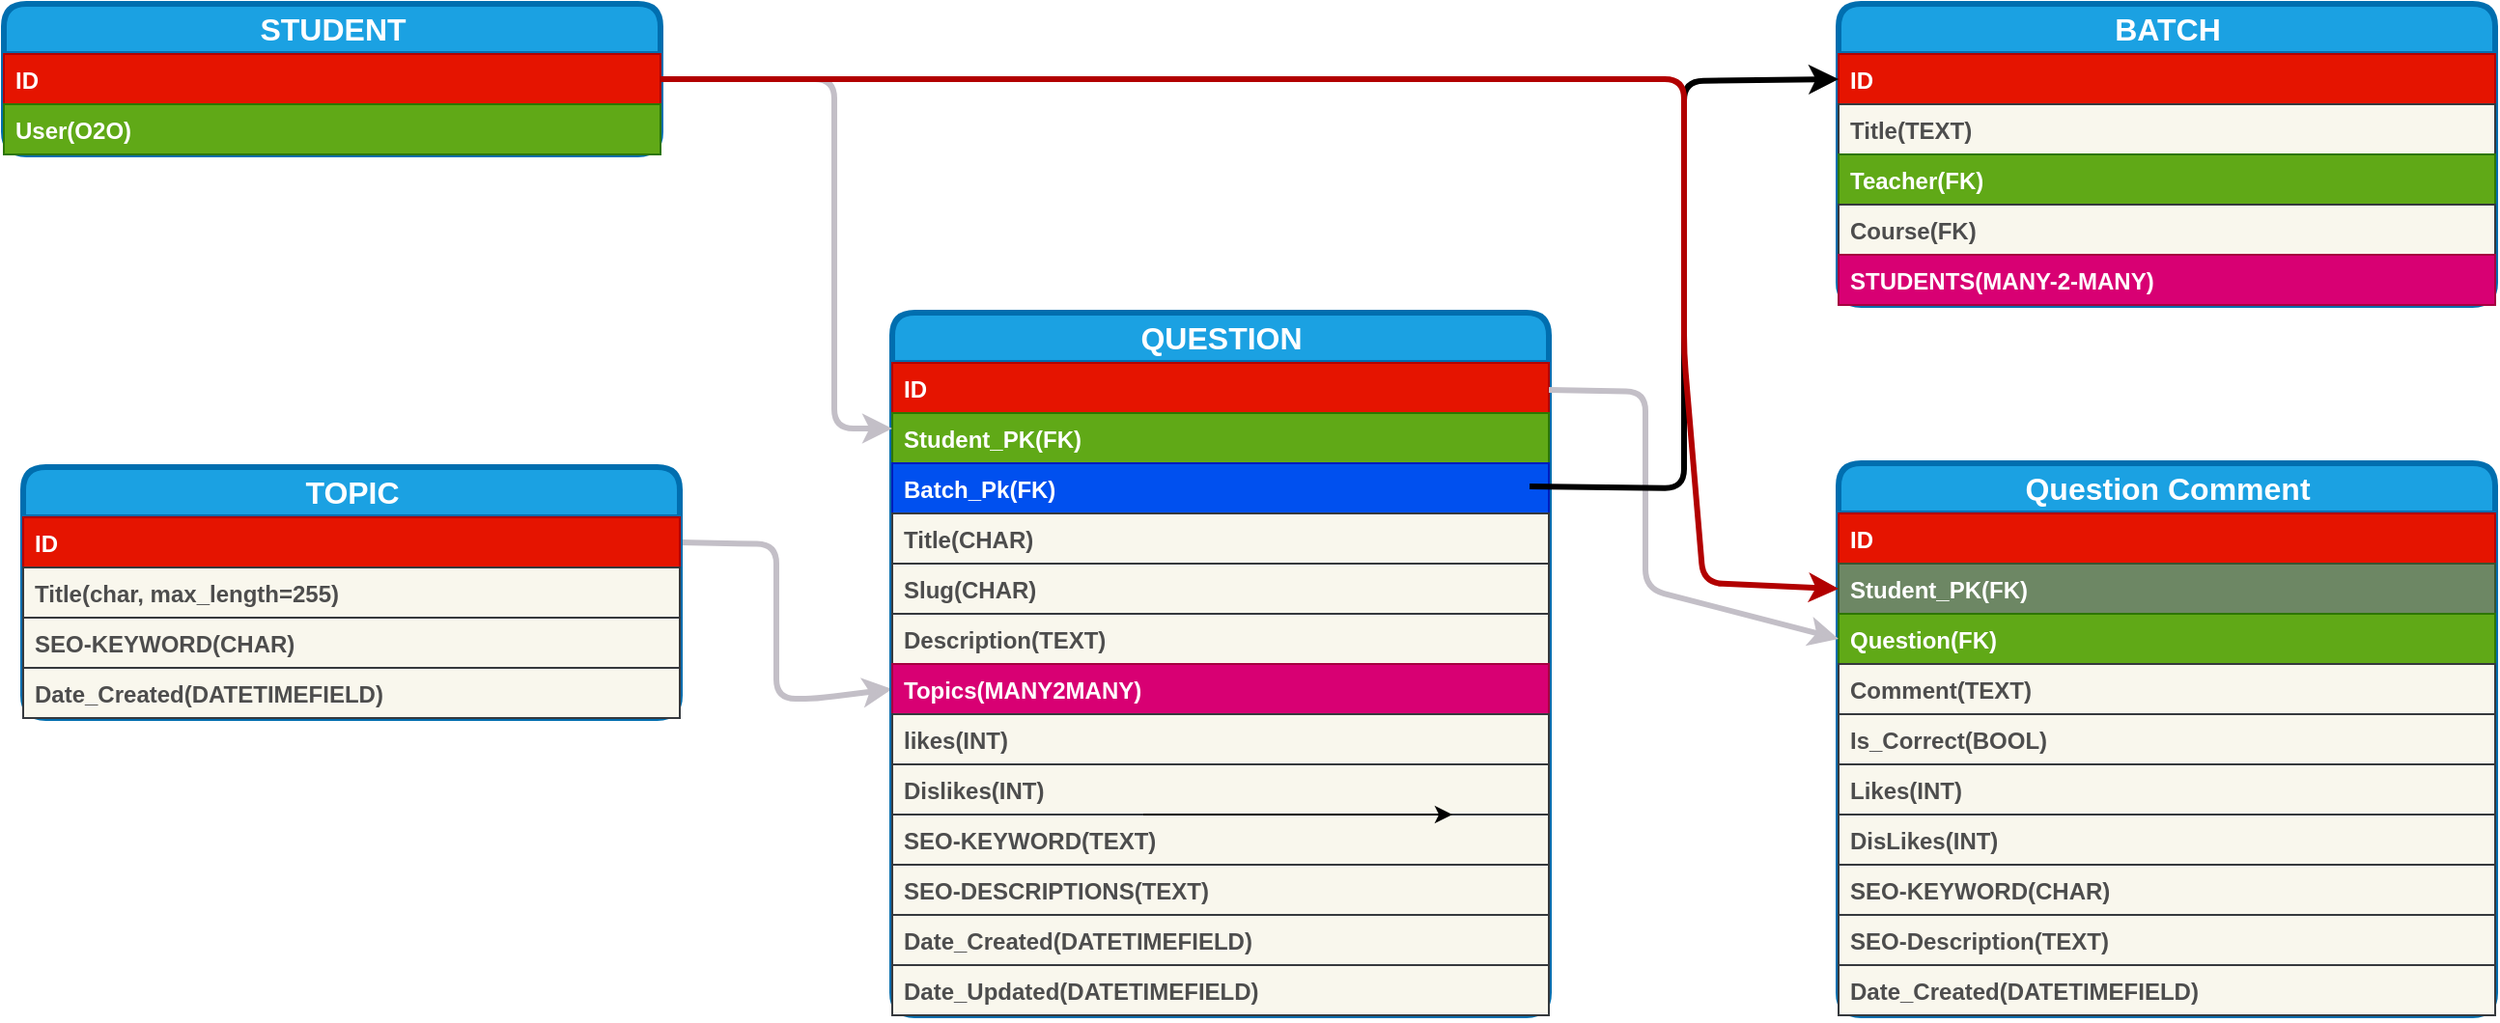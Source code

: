 <mxfile>
    <diagram id="Zeg8N5QUjh5LT1iqlzin" name="Page-1">
        <mxGraphModel dx="1066" dy="1468" grid="1" gridSize="10" guides="1" tooltips="1" connect="1" arrows="1" fold="1" page="1" pageScale="1" pageWidth="1169" pageHeight="827" math="0" shadow="0">
            <root>
                <mxCell id="0"/>
                <mxCell id="1" parent="0"/>
                <mxCell id="37" style="edgeStyle=none;html=1;entryX=0;entryY=0.5;entryDx=0;entryDy=0;exitX=1;exitY=0.5;exitDx=0;exitDy=0;strokeWidth=3;fillColor=#fa6800;strokeColor=#C3BFC7;" parent="1" source="4" target="19" edge="1">
                    <mxGeometry relative="1" as="geometry">
                        <mxPoint x="390" y="290" as="sourcePoint"/>
                        <Array as="points">
                            <mxPoint x="440" y="280"/>
                            <mxPoint x="440" y="360"/>
                            <mxPoint x="460" y="360"/>
                        </Array>
                    </mxGeometry>
                </mxCell>
                <mxCell id="3" value="TOPIC" style="swimlane;fontStyle=1;childLayout=stackLayout;horizontal=1;startSize=26;fillColor=#1ba1e2;horizontalStack=0;resizeParent=1;resizeParentMax=0;resizeLast=0;collapsible=1;marginBottom=0;html=1;fontColor=#ffffff;strokeColor=#006EAF;rounded=1;strokeWidth=3;fillStyle=solid;fontSize=16;labelBorderColor=none;" parent="1" vertex="1">
                    <mxGeometry x="50" y="240" width="340" height="130" as="geometry"/>
                </mxCell>
                <mxCell id="4" value="ID" style="text;strokeColor=#B20000;fillColor=#e51400;align=left;verticalAlign=top;spacingLeft=4;spacingRight=4;overflow=hidden;rotatable=0;points=[[0,0.5],[1,0.5]];portConstraint=eastwest;whiteSpace=wrap;html=1;fontStyle=1;fontColor=#ffffff;" parent="3" vertex="1">
                    <mxGeometry y="26" width="340" height="26" as="geometry"/>
                </mxCell>
                <mxCell id="5" value="Title(char, max_length=255)" style="text;strokeColor=#36393d;fillColor=#f9f7ed;align=left;verticalAlign=top;spacingLeft=4;spacingRight=4;overflow=hidden;rotatable=0;points=[[0,0.5],[1,0.5]];portConstraint=eastwest;whiteSpace=wrap;html=1;fontStyle=1;fontColor=#4D4D4D;" parent="3" vertex="1">
                    <mxGeometry y="52" width="340" height="26" as="geometry"/>
                </mxCell>
                <mxCell id="8" value="SEO-KEYWORD(CHAR)" style="text;strokeColor=#36393d;fillColor=#f9f7ed;align=left;verticalAlign=top;spacingLeft=4;spacingRight=4;overflow=hidden;rotatable=0;points=[[0,0.5],[1,0.5]];portConstraint=eastwest;whiteSpace=wrap;html=1;fontStyle=1;fontColor=#4D4D4D;" parent="3" vertex="1">
                    <mxGeometry y="78" width="340" height="26" as="geometry"/>
                </mxCell>
                <mxCell id="9" value="Date_Created(DATETIMEFIELD)&lt;span style=&quot;font-family: monospace; font-size: 0px;&quot;&gt;%3CmxGraphModel%3E%3Croot%3E%3CmxCell%20id%3D%220%22%2F%3E%3CmxCell%20id%3D%221%22%20parent%3D%220%22%2F%3E%3CmxCell%20id%3D%222%22%20value%3D%22Name(CHAR)%22%20style%3D%22text%3BstrokeColor%3Dnone%3BfillColor%3Dnone%3Balign%3Dleft%3BverticalAlign%3Dtop%3BspacingLeft%3D4%3BspacingRight%3D4%3Boverflow%3Dhidden%3Brotatable%3D0%3Bpoints%3D%5B%5B0%2C0.5%5D%2C%5B1%2C0.5%5D%5D%3BportConstraint%3Deastwest%3BwhiteSpace%3Dwrap%3Bhtml%3D1%3B%22%20vertex%3D%221%22%20parent%3D%221%22%3E%3CmxGeometry%20x%3D%22210%22%20y%3D%22136%22%20width%3D%22340%22%20height%3D%2226%22%20as%3D%22geometry%22%2F%3E%3C%2FmxCell%3E%3C%2Froot%3E%3C%2FmxGraphModel%3E&lt;/span&gt;" style="text;strokeColor=#36393d;fillColor=#f9f7ed;align=left;verticalAlign=top;spacingLeft=4;spacingRight=4;overflow=hidden;rotatable=0;points=[[0,0.5],[1,0.5]];portConstraint=eastwest;whiteSpace=wrap;html=1;fontStyle=1;fontColor=#4D4D4D;" parent="3" vertex="1">
                    <mxGeometry y="104" width="340" height="26" as="geometry"/>
                </mxCell>
                <mxCell id="11" value="QUESTION" style="swimlane;fontStyle=1;childLayout=stackLayout;horizontal=1;startSize=26;fillColor=#1ba1e2;horizontalStack=0;resizeParent=1;resizeParentMax=0;resizeLast=0;collapsible=1;marginBottom=0;html=1;fontColor=#ffffff;strokeColor=#006EAF;rounded=1;strokeWidth=3;fillStyle=solid;fontSize=16;labelBorderColor=none;" parent="1" vertex="1">
                    <mxGeometry x="500" y="160" width="340" height="364" as="geometry"/>
                </mxCell>
                <mxCell id="12" value="ID" style="text;strokeColor=#B20000;fillColor=#e51400;align=left;verticalAlign=top;spacingLeft=4;spacingRight=4;overflow=hidden;rotatable=0;points=[[0,0.5],[1,0.5]];portConstraint=eastwest;whiteSpace=wrap;html=1;fontStyle=1;fontColor=#ffffff;" parent="11" vertex="1">
                    <mxGeometry y="26" width="340" height="26" as="geometry"/>
                </mxCell>
                <mxCell id="13" value="Student_PK(FK)" style="text;strokeColor=#2D7600;fillColor=#60a917;align=left;verticalAlign=top;spacingLeft=4;spacingRight=4;overflow=hidden;rotatable=0;points=[[0,0.5],[1,0.5]];portConstraint=eastwest;whiteSpace=wrap;html=1;fontStyle=1;fontColor=#ffffff;" parent="11" vertex="1">
                    <mxGeometry y="52" width="340" height="26" as="geometry"/>
                </mxCell>
                <mxCell id="73" value="Batch_Pk(FK)" style="text;strokeColor=#001DBC;fillColor=#0050ef;align=left;verticalAlign=top;spacingLeft=4;spacingRight=4;overflow=hidden;rotatable=0;points=[[0,0.5],[1,0.5]];portConstraint=eastwest;whiteSpace=wrap;html=1;fontStyle=1;fontColor=#ffffff;" vertex="1" parent="11">
                    <mxGeometry y="78" width="340" height="26" as="geometry"/>
                </mxCell>
                <mxCell id="14" value="Title(CHAR)" style="text;strokeColor=#36393d;fillColor=#f9f7ed;align=left;verticalAlign=top;spacingLeft=4;spacingRight=4;overflow=hidden;rotatable=0;points=[[0,0.5],[1,0.5]];portConstraint=eastwest;whiteSpace=wrap;html=1;fontStyle=1;fontColor=#4D4D4D;" parent="11" vertex="1">
                    <mxGeometry y="104" width="340" height="26" as="geometry"/>
                </mxCell>
                <mxCell id="15" value="Slug(CHAR)" style="text;strokeColor=#36393d;fillColor=#f9f7ed;align=left;verticalAlign=top;spacingLeft=4;spacingRight=4;overflow=hidden;rotatable=0;points=[[0,0.5],[1,0.5]];portConstraint=eastwest;whiteSpace=wrap;html=1;fontStyle=1;fontColor=#4D4D4D;" parent="11" vertex="1">
                    <mxGeometry y="130" width="340" height="26" as="geometry"/>
                </mxCell>
                <mxCell id="18" value="Description(TEXT)" style="text;strokeColor=#36393d;fillColor=#f9f7ed;align=left;verticalAlign=top;spacingLeft=4;spacingRight=4;overflow=hidden;rotatable=0;points=[[0,0.5],[1,0.5]];portConstraint=eastwest;whiteSpace=wrap;html=1;fontStyle=1;fontColor=#4D4D4D;" parent="11" vertex="1">
                    <mxGeometry y="156" width="340" height="26" as="geometry"/>
                </mxCell>
                <mxCell id="19" value="Topics(MANY2MANY)" style="text;strokeColor=#A50040;fillColor=#d80073;align=left;verticalAlign=top;spacingLeft=4;spacingRight=4;overflow=hidden;rotatable=0;points=[[0,0.5],[1,0.5]];portConstraint=eastwest;whiteSpace=wrap;html=1;fontStyle=1;fontColor=#ffffff;" parent="11" vertex="1">
                    <mxGeometry y="182" width="340" height="26" as="geometry"/>
                </mxCell>
                <mxCell id="16" value="likes(INT)" style="text;strokeColor=#36393d;fillColor=#f9f7ed;align=left;verticalAlign=top;spacingLeft=4;spacingRight=4;overflow=hidden;rotatable=0;points=[[0,0.5],[1,0.5]];portConstraint=eastwest;whiteSpace=wrap;html=1;fontStyle=1;fontColor=#4D4D4D;" parent="11" vertex="1">
                    <mxGeometry y="208" width="340" height="26" as="geometry"/>
                </mxCell>
                <mxCell id="31" value="Dislikes(INT)" style="text;strokeColor=#36393d;fillColor=#f9f7ed;align=left;verticalAlign=top;spacingLeft=4;spacingRight=4;overflow=hidden;rotatable=0;points=[[0,0.5],[1,0.5]];portConstraint=eastwest;whiteSpace=wrap;html=1;fontStyle=1;fontColor=#4D4D4D;" parent="11" vertex="1">
                    <mxGeometry y="234" width="340" height="26" as="geometry"/>
                </mxCell>
                <mxCell id="30" value="SEO-KEYWORD(TEXT)" style="text;strokeColor=#36393d;fillColor=#f9f7ed;align=left;verticalAlign=top;spacingLeft=4;spacingRight=4;overflow=hidden;rotatable=0;points=[[0,0.5],[1,0.5]];portConstraint=eastwest;whiteSpace=wrap;html=1;fontStyle=1;fontColor=#4D4D4D;" parent="11" vertex="1">
                    <mxGeometry y="260" width="340" height="26" as="geometry"/>
                </mxCell>
                <mxCell id="20" value="SEO-DESCRIPTIONS(TEXT)" style="text;strokeColor=#36393d;fillColor=#f9f7ed;align=left;verticalAlign=top;spacingLeft=4;spacingRight=4;overflow=hidden;rotatable=0;points=[[0,0.5],[1,0.5]];portConstraint=eastwest;whiteSpace=wrap;html=1;fontStyle=1;fontColor=#4D4D4D;" parent="11" vertex="1">
                    <mxGeometry y="286" width="340" height="26" as="geometry"/>
                </mxCell>
                <mxCell id="17" value="Date_Created(DATETIMEFIELD)&lt;span style=&quot;font-family: monospace; font-size: 0px;&quot;&gt;%3CmxGraphModel%3E%3Croot%3E%3CmxCell%20id%3D%220%22%2F%3E%3CmxCell%20id%3D%221%22%20parent%3D%220%22%2F%3E%3CmxCell%20id%3D%222%22%20value%3D%22Name(CHAR)%22%20style%3D%22text%3BstrokeColor%3Dnone%3BfillColor%3Dnone%3Balign%3Dleft%3BverticalAlign%3Dtop%3BspacingLeft%3D4%3BspacingRight%3D4%3Boverflow%3Dhidden%3Brotatable%3D0%3Bpoints%3D%5B%5B0%2C0.5%5D%2C%5B1%2C0.5%5D%5D%3BportConstraint%3Deastwest%3BwhiteSpace%3Dwrap%3Bhtml%3D1%3B%22%20vertex%3D%221%22%20parent%3D%221%22%3E%3CmxGeometry%20x%3D%22210%22%20y%3D%22136%22%20width%3D%22340%22%20height%3D%2226%22%20as%3D%22geometry%22%2F%3E%3C%2FmxCell%3E%3C%2Froot%3E%3C%2FmxGraphModel%3E&lt;/span&gt;" style="text;strokeColor=#36393d;fillColor=#f9f7ed;align=left;verticalAlign=top;spacingLeft=4;spacingRight=4;overflow=hidden;rotatable=0;points=[[0,0.5],[1,0.5]];portConstraint=eastwest;whiteSpace=wrap;html=1;fontStyle=1;fontColor=#4D4D4D;" parent="11" vertex="1">
                    <mxGeometry y="312" width="340" height="26" as="geometry"/>
                </mxCell>
                <mxCell id="21" value="Date_Updated(DATETIMEFIELD)&lt;span style=&quot;font-family: monospace; font-size: 0px;&quot;&gt;%3CmxGraphModel%3E%3Croot%3E%3CmxCell%20id%3D%220%22%2F%3E%3CmxCell%20id%3D%221%22%20parent%3D%220%22%2F%3E%3CmxCell%20id%3D%222%22%20value%3D%22Name(CHAR)%22%20style%3D%22text%3BstrokeColor%3Dnone%3BfillColor%3Dnone%3Balign%3Dleft%3BverticalAlign%3Dtop%3BspacingLeft%3D4%3BspacingRight%3D4%3Boverflow%3Dhidden%3Brotatable%3D0%3Bpoints%3D%5B%5B0%2C0.5%5D%2C%5B1%2C0.5%5D%5D%3BportConstraint%3Deastwest%3BwhiteSpace%3Dwrap%3Bhtml%3D1%3B%22%20vertex%3D%221%22%20parent%3D%221%22%3E%3CmxGeometry%20x%3D%22210%22%20y%3D%22136%22%20width%3D%22340%22%20height%3D%2226%22%20as%3D%22geometry%22%2F%3E%3C%2FmxCell%3E%3C%2Froot%3E%3C%2FmxGraphModel%3E&lt;/span&gt;" style="text;strokeColor=#36393d;fillColor=#f9f7ed;align=left;verticalAlign=top;spacingLeft=4;spacingRight=4;overflow=hidden;rotatable=0;points=[[0,0.5],[1,0.5]];portConstraint=eastwest;whiteSpace=wrap;html=1;fontStyle=1;fontColor=#4D4D4D;" parent="11" vertex="1">
                    <mxGeometry y="338" width="340" height="26" as="geometry"/>
                </mxCell>
                <mxCell id="22" value="Question Comment" style="swimlane;fontStyle=1;childLayout=stackLayout;horizontal=1;startSize=26;fillColor=#1ba1e2;horizontalStack=0;resizeParent=1;resizeParentMax=0;resizeLast=0;collapsible=1;marginBottom=0;html=1;fontColor=#ffffff;strokeColor=#006EAF;rounded=1;strokeWidth=3;fillStyle=solid;fontSize=16;labelBorderColor=none;" parent="1" vertex="1">
                    <mxGeometry x="990" y="238" width="340" height="286" as="geometry"/>
                </mxCell>
                <mxCell id="23" value="ID" style="text;strokeColor=#B20000;fillColor=#e51400;align=left;verticalAlign=top;spacingLeft=4;spacingRight=4;overflow=hidden;rotatable=0;points=[[0,0.5],[1,0.5]];portConstraint=eastwest;whiteSpace=wrap;html=1;fontStyle=1;fontColor=#ffffff;" parent="22" vertex="1">
                    <mxGeometry y="26" width="340" height="26" as="geometry"/>
                </mxCell>
                <mxCell id="74" value="Student_PK(FK)" style="text;strokeColor=#3A5431;fillColor=#6d8764;align=left;verticalAlign=top;spacingLeft=4;spacingRight=4;overflow=hidden;rotatable=0;points=[[0,0.5],[1,0.5]];portConstraint=eastwest;whiteSpace=wrap;html=1;fontStyle=1;fontColor=#ffffff;" vertex="1" parent="22">
                    <mxGeometry y="52" width="340" height="26" as="geometry"/>
                </mxCell>
                <mxCell id="24" value="Question(FK)" style="text;strokeColor=#2D7600;fillColor=#60a917;align=left;verticalAlign=top;spacingLeft=4;spacingRight=4;overflow=hidden;rotatable=0;points=[[0,0.5],[1,0.5]];portConstraint=eastwest;whiteSpace=wrap;html=1;fontStyle=1;fontColor=#ffffff;" parent="22" vertex="1">
                    <mxGeometry y="78" width="340" height="26" as="geometry"/>
                </mxCell>
                <mxCell id="27" value="Comment(TEXT)" style="text;strokeColor=#36393d;fillColor=#f9f7ed;align=left;verticalAlign=top;spacingLeft=4;spacingRight=4;overflow=hidden;rotatable=0;points=[[0,0.5],[1,0.5]];portConstraint=eastwest;whiteSpace=wrap;html=1;fontStyle=1;fontColor=#4D4D4D;" parent="22" vertex="1">
                    <mxGeometry y="104" width="340" height="26" as="geometry"/>
                </mxCell>
                <mxCell id="28" value="Is_Correct(BOOL)" style="text;strokeColor=#36393d;fillColor=#f9f7ed;align=left;verticalAlign=top;spacingLeft=4;spacingRight=4;overflow=hidden;rotatable=0;points=[[0,0.5],[1,0.5]];portConstraint=eastwest;whiteSpace=wrap;html=1;fontStyle=1;fontColor=#4D4D4D;" parent="22" vertex="1">
                    <mxGeometry y="130" width="340" height="26" as="geometry"/>
                </mxCell>
                <mxCell id="29" value="Likes(INT)" style="text;strokeColor=#36393d;fillColor=#f9f7ed;align=left;verticalAlign=top;spacingLeft=4;spacingRight=4;overflow=hidden;rotatable=0;points=[[0,0.5],[1,0.5]];portConstraint=eastwest;whiteSpace=wrap;html=1;fontStyle=1;fontColor=#4D4D4D;" parent="22" vertex="1">
                    <mxGeometry y="156" width="340" height="26" as="geometry"/>
                </mxCell>
                <mxCell id="33" value="DisLikes(INT)" style="text;strokeColor=#36393d;fillColor=#f9f7ed;align=left;verticalAlign=top;spacingLeft=4;spacingRight=4;overflow=hidden;rotatable=0;points=[[0,0.5],[1,0.5]];portConstraint=eastwest;whiteSpace=wrap;html=1;fontStyle=1;fontColor=#4D4D4D;" parent="22" vertex="1">
                    <mxGeometry y="182" width="340" height="26" as="geometry"/>
                </mxCell>
                <mxCell id="32" value="SEO-KEYWORD(CHAR)" style="text;strokeColor=#36393d;fillColor=#f9f7ed;align=left;verticalAlign=top;spacingLeft=4;spacingRight=4;overflow=hidden;rotatable=0;points=[[0,0.5],[1,0.5]];portConstraint=eastwest;whiteSpace=wrap;html=1;fontStyle=1;fontColor=#4D4D4D;" parent="22" vertex="1">
                    <mxGeometry y="208" width="340" height="26" as="geometry"/>
                </mxCell>
                <mxCell id="25" value="SEO-Description(TEXT)" style="text;strokeColor=#36393d;fillColor=#f9f7ed;align=left;verticalAlign=top;spacingLeft=4;spacingRight=4;overflow=hidden;rotatable=0;points=[[0,0.5],[1,0.5]];portConstraint=eastwest;whiteSpace=wrap;html=1;fontStyle=1;fontColor=#4D4D4D;" parent="22" vertex="1">
                    <mxGeometry y="234" width="340" height="26" as="geometry"/>
                </mxCell>
                <mxCell id="26" value="Date_Created(DATETIMEFIELD)&lt;span style=&quot;font-family: monospace; font-size: 0px;&quot;&gt;%3CmxGraphModel%3E%3Croot%3E%3CmxCell%20id%3D%220%22%2F%3E%3CmxCell%20id%3D%221%22%20parent%3D%220%22%2F%3E%3CmxCell%20id%3D%222%22%20value%3D%22Name(CHAR)%22%20style%3D%22text%3BstrokeColor%3Dnone%3BfillColor%3Dnone%3Balign%3Dleft%3BverticalAlign%3Dtop%3BspacingLeft%3D4%3BspacingRight%3D4%3Boverflow%3Dhidden%3Brotatable%3D0%3Bpoints%3D%5B%5B0%2C0.5%5D%2C%5B1%2C0.5%5D%5D%3BportConstraint%3Deastwest%3BwhiteSpace%3Dwrap%3Bhtml%3D1%3B%22%20vertex%3D%221%22%20parent%3D%221%22%3E%3CmxGeometry%20x%3D%22210%22%20y%3D%22136%22%20width%3D%22340%22%20height%3D%2226%22%20as%3D%22geometry%22%2F%3E%3C%2FmxCell%3E%3C%2Froot%3E%3C%2FmxGraphModel%3E&lt;/span&gt;" style="text;strokeColor=#36393d;fillColor=#f9f7ed;align=left;verticalAlign=top;spacingLeft=4;spacingRight=4;overflow=hidden;rotatable=0;points=[[0,0.5],[1,0.5]];portConstraint=eastwest;whiteSpace=wrap;html=1;fontStyle=1;fontColor=#4D4D4D;" parent="22" vertex="1">
                    <mxGeometry y="260" width="340" height="26" as="geometry"/>
                </mxCell>
                <mxCell id="34" value="" style="endArrow=classic;html=1;" parent="1" edge="1">
                    <mxGeometry relative="1" as="geometry">
                        <mxPoint x="630" y="420" as="sourcePoint"/>
                        <mxPoint x="790" y="420" as="targetPoint"/>
                    </mxGeometry>
                </mxCell>
                <mxCell id="41" style="edgeStyle=none;html=1;entryX=0;entryY=0.5;entryDx=0;entryDy=0;exitX=1;exitY=0.5;exitDx=0;exitDy=0;strokeWidth=3;fillColor=#fa6800;strokeColor=#C3BFC7;" parent="1" target="24" edge="1">
                    <mxGeometry relative="1" as="geometry">
                        <mxPoint x="840" y="200" as="sourcePoint"/>
                        <mxPoint x="950" y="250" as="targetPoint"/>
                        <Array as="points">
                            <mxPoint x="890" y="201"/>
                            <mxPoint x="890" y="303"/>
                        </Array>
                    </mxGeometry>
                </mxCell>
                <mxCell id="42" value="STUDENT" style="swimlane;fontStyle=1;childLayout=stackLayout;horizontal=1;startSize=26;fillColor=#1ba1e2;horizontalStack=0;resizeParent=1;resizeParentMax=0;resizeLast=0;collapsible=1;marginBottom=0;html=1;fontColor=#ffffff;strokeColor=#006EAF;rounded=1;strokeWidth=3;fillStyle=solid;fontSize=16;labelBorderColor=none;" vertex="1" parent="1">
                    <mxGeometry x="40" width="340" height="78" as="geometry"/>
                </mxCell>
                <mxCell id="43" value="ID" style="text;strokeColor=#B20000;fillColor=#e51400;align=left;verticalAlign=top;spacingLeft=4;spacingRight=4;overflow=hidden;rotatable=0;points=[[0,0.5],[1,0.5]];portConstraint=eastwest;whiteSpace=wrap;html=1;fontStyle=1;fontColor=#ffffff;" vertex="1" parent="42">
                    <mxGeometry y="26" width="340" height="26" as="geometry"/>
                </mxCell>
                <mxCell id="44" value="User(O2O)" style="text;strokeColor=#2D7600;fillColor=#60a917;align=left;verticalAlign=top;spacingLeft=4;spacingRight=4;overflow=hidden;rotatable=0;points=[[0,0.5],[1,0.5]];portConstraint=eastwest;whiteSpace=wrap;html=1;fontStyle=1;fontColor=#ffffff;" vertex="1" parent="42">
                    <mxGeometry y="52" width="340" height="26" as="geometry"/>
                </mxCell>
                <mxCell id="56" value="BATCH" style="swimlane;fontStyle=1;childLayout=stackLayout;horizontal=1;startSize=26;fillColor=#1ba1e2;horizontalStack=0;resizeParent=1;resizeParentMax=0;resizeLast=0;collapsible=1;marginBottom=0;html=1;fontColor=#ffffff;strokeColor=#006EAF;rounded=1;strokeWidth=3;fillStyle=solid;fontSize=16;labelBorderColor=none;" vertex="1" parent="1">
                    <mxGeometry x="990" width="340" height="156" as="geometry"/>
                </mxCell>
                <mxCell id="57" value="ID" style="text;strokeColor=#B20000;fillColor=#e51400;align=left;verticalAlign=top;spacingLeft=4;spacingRight=4;overflow=hidden;rotatable=0;points=[[0,0.5],[1,0.5]];portConstraint=eastwest;whiteSpace=wrap;html=1;fontStyle=1;fontColor=#ffffff;" vertex="1" parent="56">
                    <mxGeometry y="26" width="340" height="26" as="geometry"/>
                </mxCell>
                <mxCell id="61" value="Title(TEXT)" style="text;strokeColor=#36393d;fillColor=#f9f7ed;align=left;verticalAlign=top;spacingLeft=4;spacingRight=4;overflow=hidden;rotatable=0;points=[[0,0.5],[1,0.5]];portConstraint=eastwest;whiteSpace=wrap;html=1;fontStyle=1;fontColor=#4D4D4D;" vertex="1" parent="56">
                    <mxGeometry y="52" width="340" height="26" as="geometry"/>
                </mxCell>
                <mxCell id="58" value="Teacher(FK)" style="text;strokeColor=#2D7600;fillColor=#60a917;align=left;verticalAlign=top;spacingLeft=4;spacingRight=4;overflow=hidden;rotatable=0;points=[[0,0.5],[1,0.5]];portConstraint=eastwest;whiteSpace=wrap;html=1;fontStyle=1;fontColor=#ffffff;" vertex="1" parent="56">
                    <mxGeometry y="78" width="340" height="26" as="geometry"/>
                </mxCell>
                <mxCell id="59" value="Course(FK)" style="text;strokeColor=#36393d;fillColor=#f9f7ed;align=left;verticalAlign=top;spacingLeft=4;spacingRight=4;overflow=hidden;rotatable=0;points=[[0,0.5],[1,0.5]];portConstraint=eastwest;whiteSpace=wrap;html=1;fontStyle=1;fontColor=#4D4D4D;" vertex="1" parent="56">
                    <mxGeometry y="104" width="340" height="26" as="geometry"/>
                </mxCell>
                <mxCell id="60" value="STUDENTS(MANY-2-MANY)" style="text;strokeColor=#A50040;fillColor=#d80073;align=left;verticalAlign=top;spacingLeft=4;spacingRight=4;overflow=hidden;rotatable=0;points=[[0,0.5],[1,0.5]];portConstraint=eastwest;whiteSpace=wrap;html=1;fontStyle=1;fontColor=#ffffff;" vertex="1" parent="56">
                    <mxGeometry y="130" width="340" height="26" as="geometry"/>
                </mxCell>
                <mxCell id="70" style="edgeStyle=none;html=1;exitX=1;exitY=0.5;exitDx=0;exitDy=0;strokeWidth=3;fillColor=#fa6800;strokeColor=#C3BFC7;" edge="1" parent="1" source="42" target="13">
                    <mxGeometry relative="1" as="geometry">
                        <mxPoint x="410" y="219" as="sourcePoint"/>
                        <Array as="points">
                            <mxPoint x="430" y="39"/>
                            <mxPoint x="470" y="39"/>
                            <mxPoint x="470" y="220"/>
                            <mxPoint x="500" y="220"/>
                        </Array>
                        <mxPoint x="520" y="269" as="targetPoint"/>
                    </mxGeometry>
                </mxCell>
                <mxCell id="71" style="edgeStyle=none;html=1;entryX=0;entryY=0.25;entryDx=0;entryDy=0;exitX=1;exitY=0.5;exitDx=0;exitDy=0;strokeWidth=3;" edge="1" parent="1" target="56">
                    <mxGeometry relative="1" as="geometry">
                        <mxPoint x="830" y="250" as="sourcePoint"/>
                        <Array as="points">
                            <mxPoint x="910" y="251"/>
                            <mxPoint x="910" y="40"/>
                        </Array>
                        <mxPoint x="940" y="300" as="targetPoint"/>
                    </mxGeometry>
                </mxCell>
                <mxCell id="78" style="edgeStyle=none;html=1;entryX=0;entryY=0.5;entryDx=0;entryDy=0;strokeWidth=3;fillColor=#e51400;strokeColor=#B20000;exitX=1;exitY=0.5;exitDx=0;exitDy=0;" edge="1" parent="1" source="42" target="74">
                    <mxGeometry relative="1" as="geometry">
                        <mxPoint x="450" y="70" as="sourcePoint"/>
                        <mxPoint x="1010" y="309" as="targetPoint"/>
                        <Array as="points">
                            <mxPoint x="660" y="39"/>
                            <mxPoint x="820" y="39"/>
                            <mxPoint x="910" y="39"/>
                            <mxPoint x="910" y="181"/>
                            <mxPoint x="920" y="300"/>
                        </Array>
                    </mxGeometry>
                </mxCell>
            </root>
        </mxGraphModel>
    </diagram>
</mxfile>